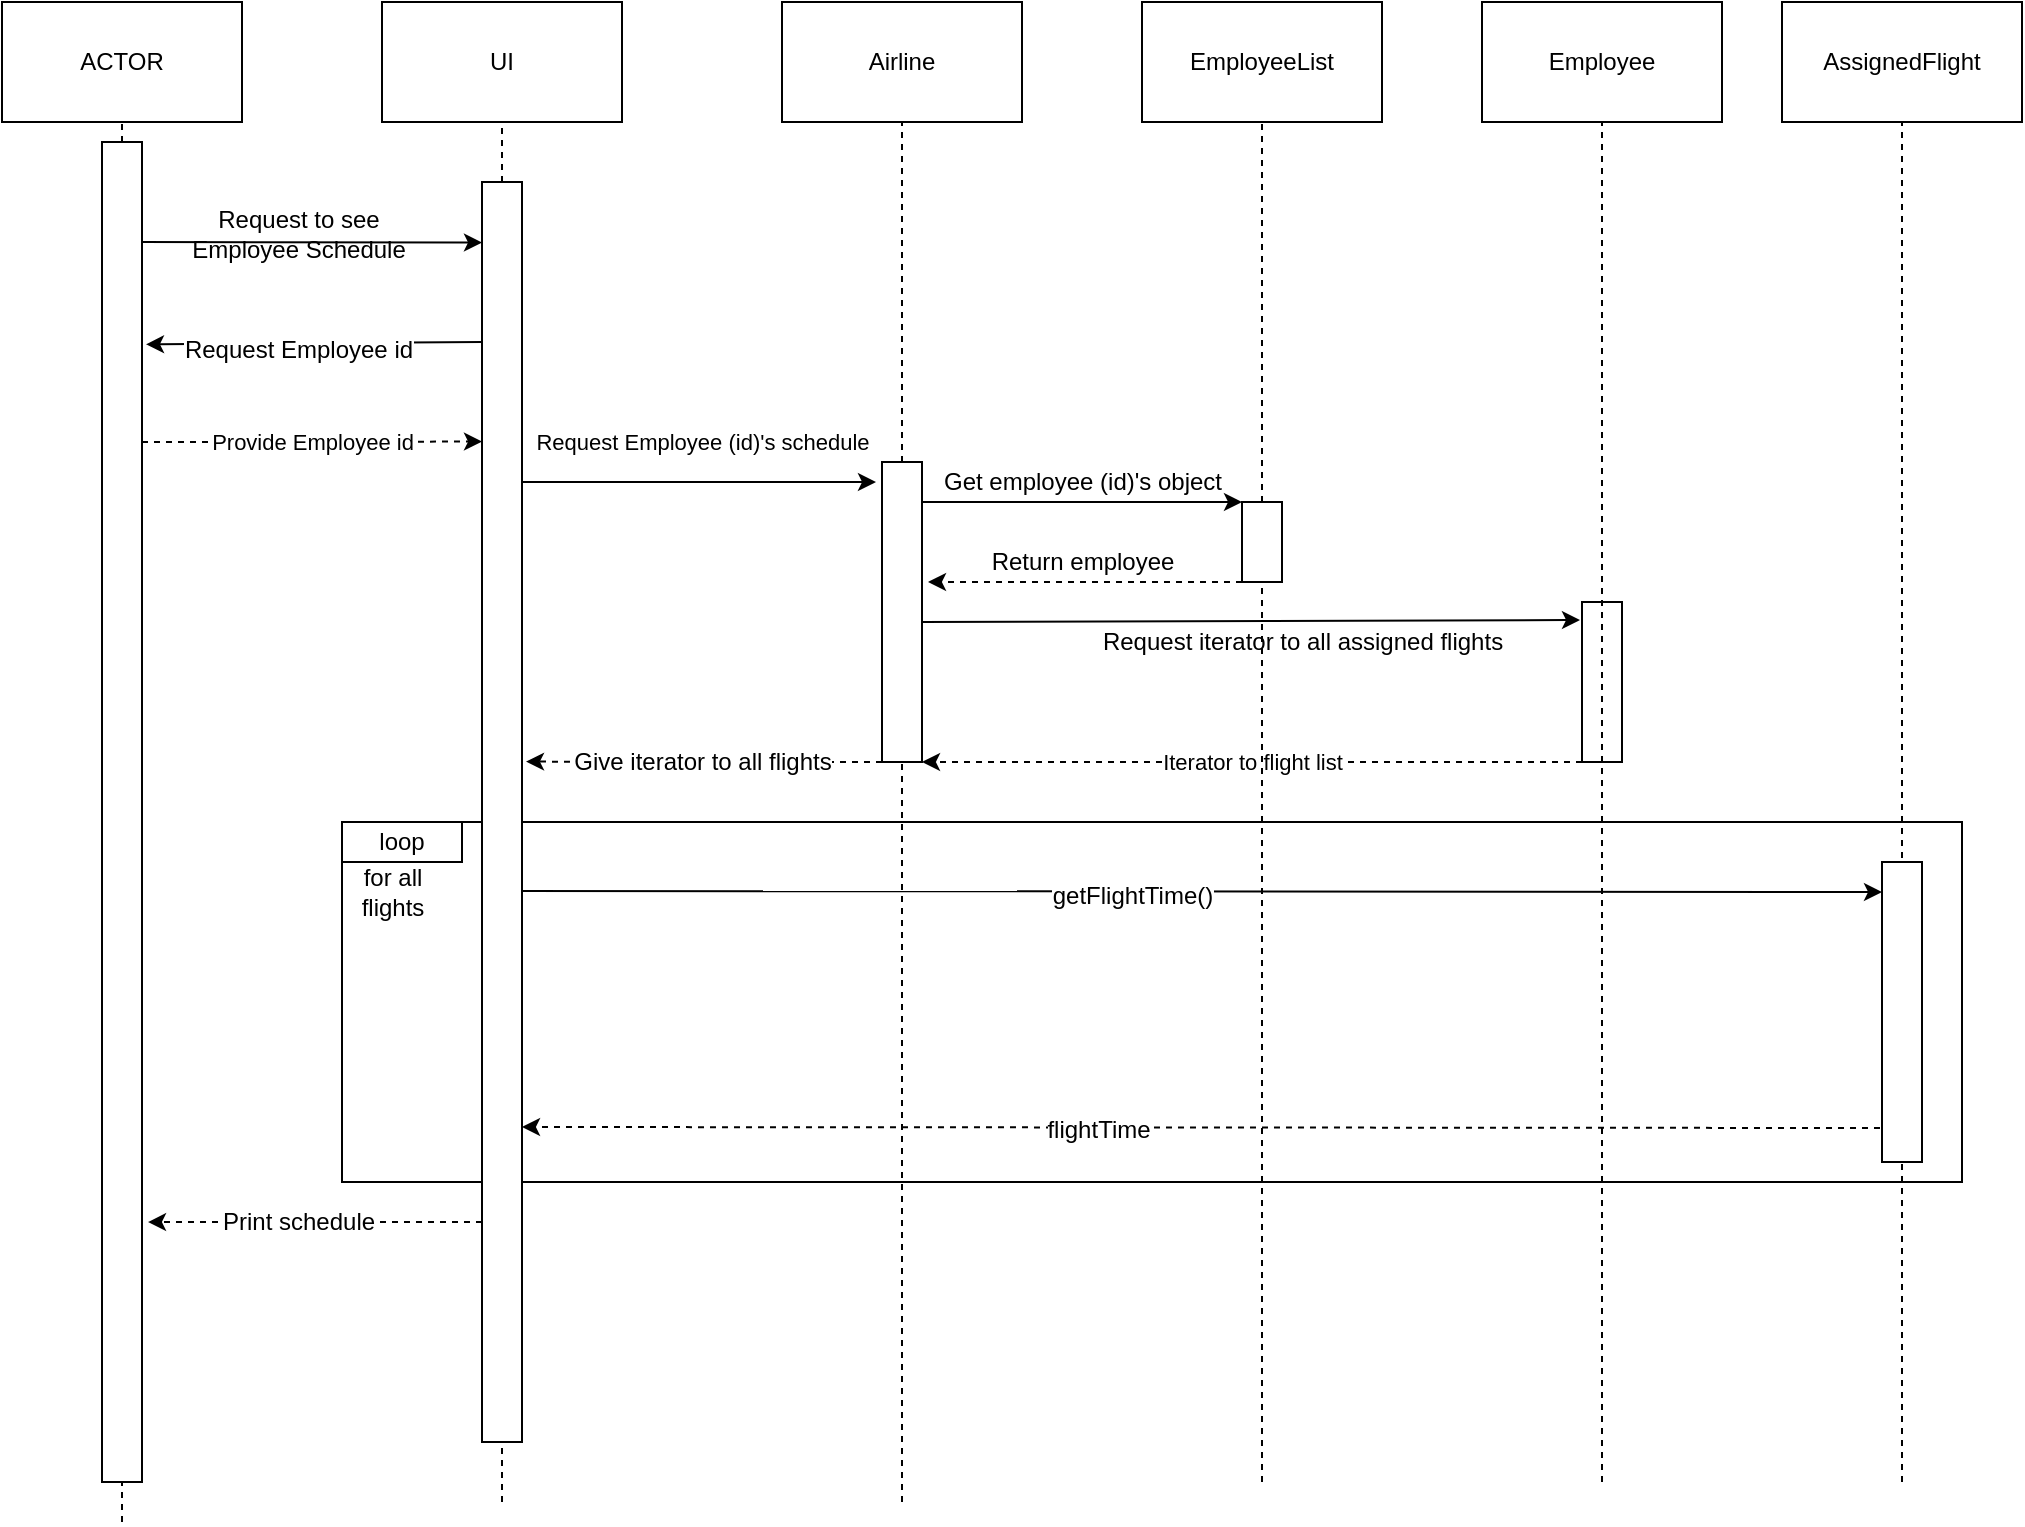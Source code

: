 <mxfile version="12.6.8" type="github">
  <diagram id="xyCS8CYWkKggY9GssYL-" name="Page-1">
    <mxGraphModel dx="1422" dy="911" grid="1" gridSize="10" guides="1" tooltips="1" connect="1" arrows="1" fold="1" page="1" pageScale="1" pageWidth="1100" pageHeight="850" math="0" shadow="0">
      <root>
        <mxCell id="0"/>
        <mxCell id="1" parent="0"/>
        <mxCell id="tQtk81zd8FE1HplSLnOw-1" value="ACTOR" style="rounded=0;whiteSpace=wrap;html=1;" vertex="1" parent="1">
          <mxGeometry x="60" y="20" width="120" height="60" as="geometry"/>
        </mxCell>
        <mxCell id="tQtk81zd8FE1HplSLnOw-2" value="UI" style="rounded=0;whiteSpace=wrap;html=1;" vertex="1" parent="1">
          <mxGeometry x="250" y="20" width="120" height="60" as="geometry"/>
        </mxCell>
        <mxCell id="tQtk81zd8FE1HplSLnOw-3" value="Airline" style="rounded=0;whiteSpace=wrap;html=1;" vertex="1" parent="1">
          <mxGeometry x="450" y="20" width="120" height="60" as="geometry"/>
        </mxCell>
        <mxCell id="tQtk81zd8FE1HplSLnOw-4" value="EmployeeList" style="rounded=0;whiteSpace=wrap;html=1;" vertex="1" parent="1">
          <mxGeometry x="630" y="20" width="120" height="60" as="geometry"/>
        </mxCell>
        <mxCell id="tQtk81zd8FE1HplSLnOw-5" value="Employee" style="rounded=0;whiteSpace=wrap;html=1;" vertex="1" parent="1">
          <mxGeometry x="800" y="20" width="120" height="60" as="geometry"/>
        </mxCell>
        <mxCell id="tQtk81zd8FE1HplSLnOw-6" value="AssignedFlight" style="rounded=0;whiteSpace=wrap;html=1;" vertex="1" parent="1">
          <mxGeometry x="950" y="20" width="120" height="60" as="geometry"/>
        </mxCell>
        <mxCell id="tQtk81zd8FE1HplSLnOw-8" value="" style="endArrow=none;dashed=1;html=1;" edge="1" parent="1" source="tQtk81zd8FE1HplSLnOw-14">
          <mxGeometry width="50" height="50" relative="1" as="geometry">
            <mxPoint x="120" y="780" as="sourcePoint"/>
            <mxPoint x="120" y="80" as="targetPoint"/>
          </mxGeometry>
        </mxCell>
        <mxCell id="tQtk81zd8FE1HplSLnOw-9" value="" style="endArrow=none;dashed=1;html=1;" edge="1" parent="1" source="tQtk81zd8FE1HplSLnOw-16">
          <mxGeometry width="50" height="50" relative="1" as="geometry">
            <mxPoint x="310" y="770" as="sourcePoint"/>
            <mxPoint x="310" y="80" as="targetPoint"/>
          </mxGeometry>
        </mxCell>
        <mxCell id="tQtk81zd8FE1HplSLnOw-10" value="" style="endArrow=none;dashed=1;html=1;" edge="1" parent="1" source="tQtk81zd8FE1HplSLnOw-24">
          <mxGeometry width="50" height="50" relative="1" as="geometry">
            <mxPoint x="510" y="770" as="sourcePoint"/>
            <mxPoint x="510" y="80" as="targetPoint"/>
          </mxGeometry>
        </mxCell>
        <mxCell id="tQtk81zd8FE1HplSLnOw-11" value="" style="endArrow=none;dashed=1;html=1;" edge="1" parent="1" source="tQtk81zd8FE1HplSLnOw-28">
          <mxGeometry width="50" height="50" relative="1" as="geometry">
            <mxPoint x="690" y="760" as="sourcePoint"/>
            <mxPoint x="690" y="80" as="targetPoint"/>
          </mxGeometry>
        </mxCell>
        <mxCell id="tQtk81zd8FE1HplSLnOw-14" value="" style="rounded=0;whiteSpace=wrap;html=1;" vertex="1" parent="1">
          <mxGeometry x="110" y="90" width="20" height="670" as="geometry"/>
        </mxCell>
        <mxCell id="tQtk81zd8FE1HplSLnOw-15" value="" style="endArrow=none;dashed=1;html=1;" edge="1" parent="1" target="tQtk81zd8FE1HplSLnOw-14">
          <mxGeometry width="50" height="50" relative="1" as="geometry">
            <mxPoint x="120" y="780" as="sourcePoint"/>
            <mxPoint x="120" y="80" as="targetPoint"/>
          </mxGeometry>
        </mxCell>
        <mxCell id="tQtk81zd8FE1HplSLnOw-17" value="" style="endArrow=none;dashed=1;html=1;" edge="1" parent="1" target="tQtk81zd8FE1HplSLnOw-16">
          <mxGeometry width="50" height="50" relative="1" as="geometry">
            <mxPoint x="310" y="770" as="sourcePoint"/>
            <mxPoint x="310" y="80" as="targetPoint"/>
          </mxGeometry>
        </mxCell>
        <mxCell id="tQtk81zd8FE1HplSLnOw-18" value="" style="endArrow=classic;html=1;entryX=0;entryY=0.048;entryDx=0;entryDy=0;entryPerimeter=0;" edge="1" parent="1" target="tQtk81zd8FE1HplSLnOw-16">
          <mxGeometry width="50" height="50" relative="1" as="geometry">
            <mxPoint x="130" y="140" as="sourcePoint"/>
            <mxPoint x="180" y="90" as="targetPoint"/>
          </mxGeometry>
        </mxCell>
        <mxCell id="tQtk81zd8FE1HplSLnOw-19" value="&lt;div&gt;Request to see&lt;/div&gt;&lt;div&gt;Employee Schedule&lt;br&gt;&lt;/div&gt;" style="text;html=1;align=center;verticalAlign=middle;resizable=0;points=[];autosize=1;" vertex="1" parent="1">
          <mxGeometry x="143" y="121" width="130" height="30" as="geometry"/>
        </mxCell>
        <mxCell id="tQtk81zd8FE1HplSLnOw-20" value="" style="endArrow=classic;html=1;entryX=1.1;entryY=0.151;entryDx=0;entryDy=0;entryPerimeter=0;" edge="1" parent="1" target="tQtk81zd8FE1HplSLnOw-14">
          <mxGeometry width="50" height="50" relative="1" as="geometry">
            <mxPoint x="300" y="190" as="sourcePoint"/>
            <mxPoint x="350" y="140" as="targetPoint"/>
          </mxGeometry>
        </mxCell>
        <mxCell id="tQtk81zd8FE1HplSLnOw-21" value="Request Employee id" style="text;html=1;align=center;verticalAlign=middle;resizable=0;points=[];labelBackgroundColor=#ffffff;" vertex="1" connectable="0" parent="tQtk81zd8FE1HplSLnOw-20">
          <mxGeometry x="0.179" y="3" relative="1" as="geometry">
            <mxPoint x="6.98" as="offset"/>
          </mxGeometry>
        </mxCell>
        <mxCell id="tQtk81zd8FE1HplSLnOw-22" value="Provide Employee id" style="endArrow=classic;html=1;entryX=0;entryY=0.206;entryDx=0;entryDy=0;entryPerimeter=0;dashed=1;" edge="1" parent="1" target="tQtk81zd8FE1HplSLnOw-16">
          <mxGeometry width="50" height="50" relative="1" as="geometry">
            <mxPoint x="130" y="240" as="sourcePoint"/>
            <mxPoint x="240" y="240" as="targetPoint"/>
          </mxGeometry>
        </mxCell>
        <mxCell id="tQtk81zd8FE1HplSLnOw-23" value="Request Employee (id)&#39;s schedule" style="endArrow=classic;html=1;" edge="1" parent="1">
          <mxGeometry x="0.017" y="20" width="50" height="50" relative="1" as="geometry">
            <mxPoint x="320" y="260" as="sourcePoint"/>
            <mxPoint x="497" y="260" as="targetPoint"/>
            <mxPoint as="offset"/>
          </mxGeometry>
        </mxCell>
        <mxCell id="tQtk81zd8FE1HplSLnOw-24" value="" style="rounded=0;whiteSpace=wrap;html=1;" vertex="1" parent="1">
          <mxGeometry x="500" y="250" width="20" height="150" as="geometry"/>
        </mxCell>
        <mxCell id="tQtk81zd8FE1HplSLnOw-28" value="" style="rounded=0;whiteSpace=wrap;html=1;" vertex="1" parent="1">
          <mxGeometry x="680" y="270" width="20" height="40" as="geometry"/>
        </mxCell>
        <mxCell id="tQtk81zd8FE1HplSLnOw-30" value="" style="endArrow=classic;html=1;entryX=0;entryY=0;entryDx=0;entryDy=0;" edge="1" parent="1" target="tQtk81zd8FE1HplSLnOw-28">
          <mxGeometry width="50" height="50" relative="1" as="geometry">
            <mxPoint x="520" y="270" as="sourcePoint"/>
            <mxPoint x="570" y="220" as="targetPoint"/>
          </mxGeometry>
        </mxCell>
        <mxCell id="tQtk81zd8FE1HplSLnOw-31" value="Get employee (id)&#39;s object" style="text;html=1;align=center;verticalAlign=middle;resizable=0;points=[];labelBackgroundColor=#ffffff;" vertex="1" connectable="0" parent="tQtk81zd8FE1HplSLnOw-30">
          <mxGeometry x="-0.2" y="1" relative="1" as="geometry">
            <mxPoint x="16" y="-9" as="offset"/>
          </mxGeometry>
        </mxCell>
        <mxCell id="tQtk81zd8FE1HplSLnOw-32" value="" style="endArrow=classic;html=1;dashed=1;" edge="1" parent="1">
          <mxGeometry width="50" height="50" relative="1" as="geometry">
            <mxPoint x="680" y="310" as="sourcePoint"/>
            <mxPoint x="523" y="310" as="targetPoint"/>
          </mxGeometry>
        </mxCell>
        <mxCell id="tQtk81zd8FE1HplSLnOw-33" value="Return employee" style="text;html=1;align=center;verticalAlign=middle;resizable=0;points=[];labelBackgroundColor=#ffffff;" vertex="1" connectable="0" parent="tQtk81zd8FE1HplSLnOw-32">
          <mxGeometry x="0.452" y="3" relative="1" as="geometry">
            <mxPoint x="34" y="-13" as="offset"/>
          </mxGeometry>
        </mxCell>
        <mxCell id="tQtk81zd8FE1HplSLnOw-34" value="" style="rounded=0;whiteSpace=wrap;html=1;" vertex="1" parent="1">
          <mxGeometry x="850" y="320" width="20" height="80" as="geometry"/>
        </mxCell>
        <mxCell id="tQtk81zd8FE1HplSLnOw-36" value="" style="endArrow=classic;html=1;" edge="1" parent="1">
          <mxGeometry width="50" height="50" relative="1" as="geometry">
            <mxPoint x="520" y="330" as="sourcePoint"/>
            <mxPoint x="849" y="329" as="targetPoint"/>
          </mxGeometry>
        </mxCell>
        <mxCell id="tQtk81zd8FE1HplSLnOw-37" value="Request iterator to all assigned flights" style="text;html=1;align=center;verticalAlign=middle;resizable=0;points=[];autosize=1;" vertex="1" parent="1">
          <mxGeometry x="600" y="330" width="220" height="20" as="geometry"/>
        </mxCell>
        <mxCell id="tQtk81zd8FE1HplSLnOw-42" value="Iterator to flight list" style="endArrow=classic;html=1;entryX=1;entryY=1;entryDx=0;entryDy=0;dashed=1;" edge="1" parent="1" target="tQtk81zd8FE1HplSLnOw-24">
          <mxGeometry width="50" height="50" relative="1" as="geometry">
            <mxPoint x="850" y="400" as="sourcePoint"/>
            <mxPoint x="900" y="350" as="targetPoint"/>
          </mxGeometry>
        </mxCell>
        <mxCell id="tQtk81zd8FE1HplSLnOw-44" value="" style="endArrow=classic;html=1;dashed=1;entryX=1.1;entryY=0.46;entryDx=0;entryDy=0;entryPerimeter=0;" edge="1" parent="1" target="tQtk81zd8FE1HplSLnOw-16">
          <mxGeometry width="50" height="50" relative="1" as="geometry">
            <mxPoint x="500" y="400" as="sourcePoint"/>
            <mxPoint x="550" y="350" as="targetPoint"/>
          </mxGeometry>
        </mxCell>
        <mxCell id="tQtk81zd8FE1HplSLnOw-45" value="Give iterator to all flights" style="text;html=1;align=center;verticalAlign=middle;resizable=0;points=[];labelBackgroundColor=#ffffff;" vertex="1" connectable="0" parent="tQtk81zd8FE1HplSLnOw-44">
          <mxGeometry x="0.359" relative="1" as="geometry">
            <mxPoint x="31" as="offset"/>
          </mxGeometry>
        </mxCell>
        <mxCell id="tQtk81zd8FE1HplSLnOw-46" value="" style="rounded=0;whiteSpace=wrap;html=1;" vertex="1" parent="1">
          <mxGeometry x="230" y="430" width="810" height="180" as="geometry"/>
        </mxCell>
        <mxCell id="tQtk81zd8FE1HplSLnOw-47" value="loop" style="rounded=0;whiteSpace=wrap;html=1;" vertex="1" parent="1">
          <mxGeometry x="230" y="430" width="60" height="20" as="geometry"/>
        </mxCell>
        <mxCell id="tQtk81zd8FE1HplSLnOw-16" value="" style="rounded=0;whiteSpace=wrap;html=1;" vertex="1" parent="1">
          <mxGeometry x="300" y="110" width="20" height="630" as="geometry"/>
        </mxCell>
        <mxCell id="tQtk81zd8FE1HplSLnOw-27" value="" style="endArrow=none;dashed=1;html=1;" edge="1" parent="1" target="tQtk81zd8FE1HplSLnOw-24">
          <mxGeometry width="50" height="50" relative="1" as="geometry">
            <mxPoint x="510" y="770" as="sourcePoint"/>
            <mxPoint x="510" y="80" as="targetPoint"/>
          </mxGeometry>
        </mxCell>
        <mxCell id="tQtk81zd8FE1HplSLnOw-29" value="" style="endArrow=none;dashed=1;html=1;" edge="1" parent="1" target="tQtk81zd8FE1HplSLnOw-28">
          <mxGeometry width="50" height="50" relative="1" as="geometry">
            <mxPoint x="690" y="760" as="sourcePoint"/>
            <mxPoint x="690" y="80" as="targetPoint"/>
          </mxGeometry>
        </mxCell>
        <mxCell id="tQtk81zd8FE1HplSLnOw-12" value="" style="endArrow=none;dashed=1;html=1;" edge="1" parent="1">
          <mxGeometry width="50" height="50" relative="1" as="geometry">
            <mxPoint x="860" y="760" as="sourcePoint"/>
            <mxPoint x="860" y="80" as="targetPoint"/>
          </mxGeometry>
        </mxCell>
        <mxCell id="tQtk81zd8FE1HplSLnOw-49" value="&lt;div&gt;for all&lt;/div&gt;&lt;div&gt;flights&lt;br&gt;&lt;/div&gt;" style="text;html=1;align=center;verticalAlign=middle;resizable=0;points=[];autosize=1;" vertex="1" parent="1">
          <mxGeometry x="230" y="450" width="50" height="30" as="geometry"/>
        </mxCell>
        <mxCell id="tQtk81zd8FE1HplSLnOw-13" value="" style="endArrow=none;dashed=1;html=1;" edge="1" parent="1">
          <mxGeometry width="50" height="50" relative="1" as="geometry">
            <mxPoint x="1010" y="760" as="sourcePoint"/>
            <mxPoint x="1010" y="80" as="targetPoint"/>
          </mxGeometry>
        </mxCell>
        <mxCell id="tQtk81zd8FE1HplSLnOw-53" value="" style="rounded=0;whiteSpace=wrap;html=1;" vertex="1" parent="1">
          <mxGeometry x="1000" y="450" width="20" height="150" as="geometry"/>
        </mxCell>
        <mxCell id="tQtk81zd8FE1HplSLnOw-54" value="" style="endArrow=classic;html=1;dashed=1;entryX=1;entryY=0.75;entryDx=0;entryDy=0;" edge="1" parent="1" target="tQtk81zd8FE1HplSLnOw-16">
          <mxGeometry width="50" height="50" relative="1" as="geometry">
            <mxPoint x="999" y="583" as="sourcePoint"/>
            <mxPoint x="1050" y="550" as="targetPoint"/>
          </mxGeometry>
        </mxCell>
        <mxCell id="tQtk81zd8FE1HplSLnOw-57" value="flightTime" style="text;html=1;align=center;verticalAlign=middle;resizable=0;points=[];labelBackgroundColor=#ffffff;" vertex="1" connectable="0" parent="tQtk81zd8FE1HplSLnOw-54">
          <mxGeometry x="0.152" y="1" relative="1" as="geometry">
            <mxPoint as="offset"/>
          </mxGeometry>
        </mxCell>
        <mxCell id="tQtk81zd8FE1HplSLnOw-55" value="" style="endArrow=classic;html=1;entryX=0;entryY=0.1;entryDx=0;entryDy=0;entryPerimeter=0;" edge="1" parent="1" target="tQtk81zd8FE1HplSLnOw-53">
          <mxGeometry width="50" height="50" relative="1" as="geometry">
            <mxPoint x="320" y="464.5" as="sourcePoint"/>
            <mxPoint x="590" y="464.5" as="targetPoint"/>
          </mxGeometry>
        </mxCell>
        <mxCell id="tQtk81zd8FE1HplSLnOw-56" value="getFlightTime()" style="text;html=1;align=center;verticalAlign=middle;resizable=0;points=[];labelBackgroundColor=#ffffff;" vertex="1" connectable="0" parent="tQtk81zd8FE1HplSLnOw-55">
          <mxGeometry x="-0.103" y="-2" relative="1" as="geometry">
            <mxPoint as="offset"/>
          </mxGeometry>
        </mxCell>
        <mxCell id="tQtk81zd8FE1HplSLnOw-58" value="" style="endArrow=classic;html=1;entryX=1.15;entryY=0.806;entryDx=0;entryDy=0;entryPerimeter=0;dashed=1;" edge="1" parent="1" target="tQtk81zd8FE1HplSLnOw-14">
          <mxGeometry width="50" height="50" relative="1" as="geometry">
            <mxPoint x="300" y="630" as="sourcePoint"/>
            <mxPoint x="350" y="580" as="targetPoint"/>
          </mxGeometry>
        </mxCell>
        <mxCell id="tQtk81zd8FE1HplSLnOw-59" value="Print schedule" style="text;html=1;align=center;verticalAlign=middle;resizable=0;points=[];labelBackgroundColor=#ffffff;" vertex="1" connectable="0" parent="tQtk81zd8FE1HplSLnOw-58">
          <mxGeometry x="0.234" relative="1" as="geometry">
            <mxPoint x="11" as="offset"/>
          </mxGeometry>
        </mxCell>
      </root>
    </mxGraphModel>
  </diagram>
</mxfile>
